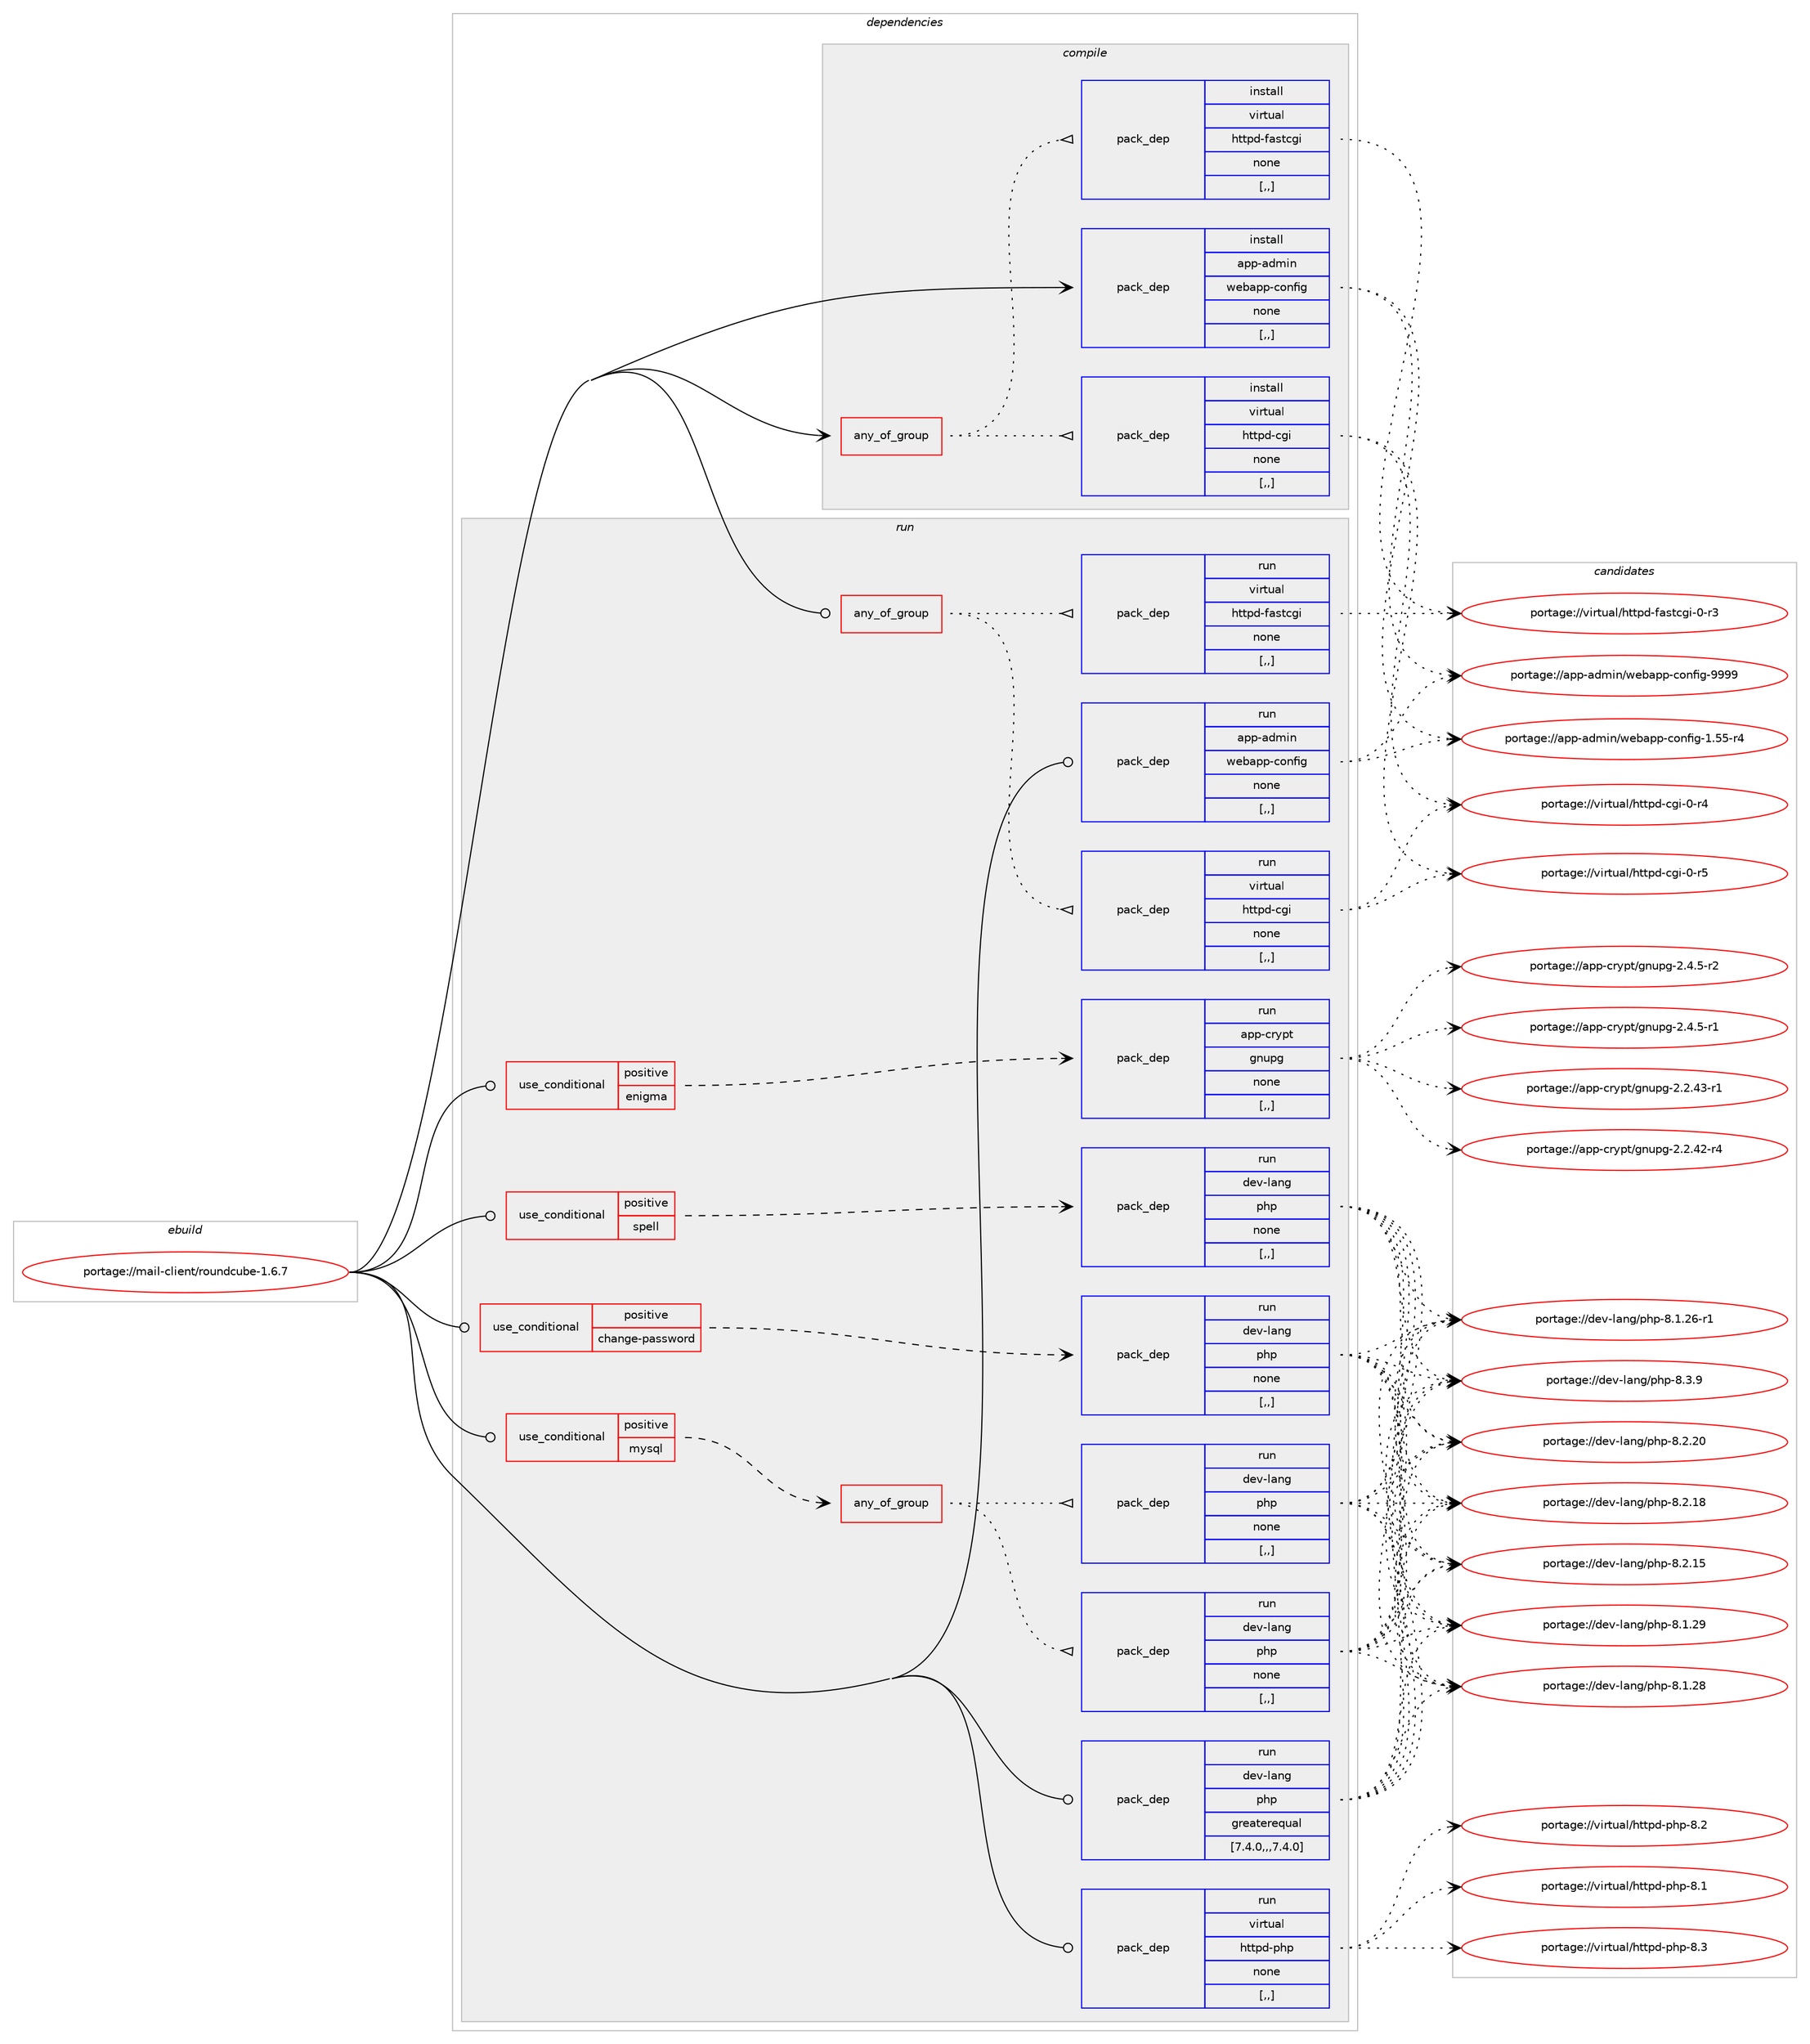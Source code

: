 digraph prolog {

# *************
# Graph options
# *************

newrank=true;
concentrate=true;
compound=true;
graph [rankdir=LR,fontname=Helvetica,fontsize=10,ranksep=1.5];#, ranksep=2.5, nodesep=0.2];
edge  [arrowhead=vee];
node  [fontname=Helvetica,fontsize=10];

# **********
# The ebuild
# **********

subgraph cluster_leftcol {
color=gray;
label=<<i>ebuild</i>>;
id [label="portage://mail-client/roundcube-1.6.7", color=red, width=4, href="../mail-client/roundcube-1.6.7.svg"];
}

# ****************
# The dependencies
# ****************

subgraph cluster_midcol {
color=gray;
label=<<i>dependencies</i>>;
subgraph cluster_compile {
fillcolor="#eeeeee";
style=filled;
label=<<i>compile</i>>;
subgraph any2091 {
dependency277788 [label=<<TABLE BORDER="0" CELLBORDER="1" CELLSPACING="0" CELLPADDING="4"><TR><TD CELLPADDING="10">any_of_group</TD></TR></TABLE>>, shape=none, color=red];subgraph pack205646 {
dependency277789 [label=<<TABLE BORDER="0" CELLBORDER="1" CELLSPACING="0" CELLPADDING="4" WIDTH="220"><TR><TD ROWSPAN="6" CELLPADDING="30">pack_dep</TD></TR><TR><TD WIDTH="110">install</TD></TR><TR><TD>virtual</TD></TR><TR><TD>httpd-cgi</TD></TR><TR><TD>none</TD></TR><TR><TD>[,,]</TD></TR></TABLE>>, shape=none, color=blue];
}
dependency277788:e -> dependency277789:w [weight=20,style="dotted",arrowhead="oinv"];
subgraph pack205647 {
dependency277790 [label=<<TABLE BORDER="0" CELLBORDER="1" CELLSPACING="0" CELLPADDING="4" WIDTH="220"><TR><TD ROWSPAN="6" CELLPADDING="30">pack_dep</TD></TR><TR><TD WIDTH="110">install</TD></TR><TR><TD>virtual</TD></TR><TR><TD>httpd-fastcgi</TD></TR><TR><TD>none</TD></TR><TR><TD>[,,]</TD></TR></TABLE>>, shape=none, color=blue];
}
dependency277788:e -> dependency277790:w [weight=20,style="dotted",arrowhead="oinv"];
}
id:e -> dependency277788:w [weight=20,style="solid",arrowhead="vee"];
subgraph pack205648 {
dependency277791 [label=<<TABLE BORDER="0" CELLBORDER="1" CELLSPACING="0" CELLPADDING="4" WIDTH="220"><TR><TD ROWSPAN="6" CELLPADDING="30">pack_dep</TD></TR><TR><TD WIDTH="110">install</TD></TR><TR><TD>app-admin</TD></TR><TR><TD>webapp-config</TD></TR><TR><TD>none</TD></TR><TR><TD>[,,]</TD></TR></TABLE>>, shape=none, color=blue];
}
id:e -> dependency277791:w [weight=20,style="solid",arrowhead="vee"];
}
subgraph cluster_compileandrun {
fillcolor="#eeeeee";
style=filled;
label=<<i>compile and run</i>>;
}
subgraph cluster_run {
fillcolor="#eeeeee";
style=filled;
label=<<i>run</i>>;
subgraph any2092 {
dependency277792 [label=<<TABLE BORDER="0" CELLBORDER="1" CELLSPACING="0" CELLPADDING="4"><TR><TD CELLPADDING="10">any_of_group</TD></TR></TABLE>>, shape=none, color=red];subgraph pack205649 {
dependency277793 [label=<<TABLE BORDER="0" CELLBORDER="1" CELLSPACING="0" CELLPADDING="4" WIDTH="220"><TR><TD ROWSPAN="6" CELLPADDING="30">pack_dep</TD></TR><TR><TD WIDTH="110">run</TD></TR><TR><TD>virtual</TD></TR><TR><TD>httpd-cgi</TD></TR><TR><TD>none</TD></TR><TR><TD>[,,]</TD></TR></TABLE>>, shape=none, color=blue];
}
dependency277792:e -> dependency277793:w [weight=20,style="dotted",arrowhead="oinv"];
subgraph pack205650 {
dependency277794 [label=<<TABLE BORDER="0" CELLBORDER="1" CELLSPACING="0" CELLPADDING="4" WIDTH="220"><TR><TD ROWSPAN="6" CELLPADDING="30">pack_dep</TD></TR><TR><TD WIDTH="110">run</TD></TR><TR><TD>virtual</TD></TR><TR><TD>httpd-fastcgi</TD></TR><TR><TD>none</TD></TR><TR><TD>[,,]</TD></TR></TABLE>>, shape=none, color=blue];
}
dependency277792:e -> dependency277794:w [weight=20,style="dotted",arrowhead="oinv"];
}
id:e -> dependency277792:w [weight=20,style="solid",arrowhead="odot"];
subgraph cond69890 {
dependency277795 [label=<<TABLE BORDER="0" CELLBORDER="1" CELLSPACING="0" CELLPADDING="4"><TR><TD ROWSPAN="3" CELLPADDING="10">use_conditional</TD></TR><TR><TD>positive</TD></TR><TR><TD>change-password</TD></TR></TABLE>>, shape=none, color=red];
subgraph pack205651 {
dependency277796 [label=<<TABLE BORDER="0" CELLBORDER="1" CELLSPACING="0" CELLPADDING="4" WIDTH="220"><TR><TD ROWSPAN="6" CELLPADDING="30">pack_dep</TD></TR><TR><TD WIDTH="110">run</TD></TR><TR><TD>dev-lang</TD></TR><TR><TD>php</TD></TR><TR><TD>none</TD></TR><TR><TD>[,,]</TD></TR></TABLE>>, shape=none, color=blue];
}
dependency277795:e -> dependency277796:w [weight=20,style="dashed",arrowhead="vee"];
}
id:e -> dependency277795:w [weight=20,style="solid",arrowhead="odot"];
subgraph cond69891 {
dependency277797 [label=<<TABLE BORDER="0" CELLBORDER="1" CELLSPACING="0" CELLPADDING="4"><TR><TD ROWSPAN="3" CELLPADDING="10">use_conditional</TD></TR><TR><TD>positive</TD></TR><TR><TD>enigma</TD></TR></TABLE>>, shape=none, color=red];
subgraph pack205652 {
dependency277798 [label=<<TABLE BORDER="0" CELLBORDER="1" CELLSPACING="0" CELLPADDING="4" WIDTH="220"><TR><TD ROWSPAN="6" CELLPADDING="30">pack_dep</TD></TR><TR><TD WIDTH="110">run</TD></TR><TR><TD>app-crypt</TD></TR><TR><TD>gnupg</TD></TR><TR><TD>none</TD></TR><TR><TD>[,,]</TD></TR></TABLE>>, shape=none, color=blue];
}
dependency277797:e -> dependency277798:w [weight=20,style="dashed",arrowhead="vee"];
}
id:e -> dependency277797:w [weight=20,style="solid",arrowhead="odot"];
subgraph cond69892 {
dependency277799 [label=<<TABLE BORDER="0" CELLBORDER="1" CELLSPACING="0" CELLPADDING="4"><TR><TD ROWSPAN="3" CELLPADDING="10">use_conditional</TD></TR><TR><TD>positive</TD></TR><TR><TD>mysql</TD></TR></TABLE>>, shape=none, color=red];
subgraph any2093 {
dependency277800 [label=<<TABLE BORDER="0" CELLBORDER="1" CELLSPACING="0" CELLPADDING="4"><TR><TD CELLPADDING="10">any_of_group</TD></TR></TABLE>>, shape=none, color=red];subgraph pack205653 {
dependency277801 [label=<<TABLE BORDER="0" CELLBORDER="1" CELLSPACING="0" CELLPADDING="4" WIDTH="220"><TR><TD ROWSPAN="6" CELLPADDING="30">pack_dep</TD></TR><TR><TD WIDTH="110">run</TD></TR><TR><TD>dev-lang</TD></TR><TR><TD>php</TD></TR><TR><TD>none</TD></TR><TR><TD>[,,]</TD></TR></TABLE>>, shape=none, color=blue];
}
dependency277800:e -> dependency277801:w [weight=20,style="dotted",arrowhead="oinv"];
subgraph pack205654 {
dependency277802 [label=<<TABLE BORDER="0" CELLBORDER="1" CELLSPACING="0" CELLPADDING="4" WIDTH="220"><TR><TD ROWSPAN="6" CELLPADDING="30">pack_dep</TD></TR><TR><TD WIDTH="110">run</TD></TR><TR><TD>dev-lang</TD></TR><TR><TD>php</TD></TR><TR><TD>none</TD></TR><TR><TD>[,,]</TD></TR></TABLE>>, shape=none, color=blue];
}
dependency277800:e -> dependency277802:w [weight=20,style="dotted",arrowhead="oinv"];
}
dependency277799:e -> dependency277800:w [weight=20,style="dashed",arrowhead="vee"];
}
id:e -> dependency277799:w [weight=20,style="solid",arrowhead="odot"];
subgraph cond69893 {
dependency277803 [label=<<TABLE BORDER="0" CELLBORDER="1" CELLSPACING="0" CELLPADDING="4"><TR><TD ROWSPAN="3" CELLPADDING="10">use_conditional</TD></TR><TR><TD>positive</TD></TR><TR><TD>spell</TD></TR></TABLE>>, shape=none, color=red];
subgraph pack205655 {
dependency277804 [label=<<TABLE BORDER="0" CELLBORDER="1" CELLSPACING="0" CELLPADDING="4" WIDTH="220"><TR><TD ROWSPAN="6" CELLPADDING="30">pack_dep</TD></TR><TR><TD WIDTH="110">run</TD></TR><TR><TD>dev-lang</TD></TR><TR><TD>php</TD></TR><TR><TD>none</TD></TR><TR><TD>[,,]</TD></TR></TABLE>>, shape=none, color=blue];
}
dependency277803:e -> dependency277804:w [weight=20,style="dashed",arrowhead="vee"];
}
id:e -> dependency277803:w [weight=20,style="solid",arrowhead="odot"];
subgraph pack205656 {
dependency277805 [label=<<TABLE BORDER="0" CELLBORDER="1" CELLSPACING="0" CELLPADDING="4" WIDTH="220"><TR><TD ROWSPAN="6" CELLPADDING="30">pack_dep</TD></TR><TR><TD WIDTH="110">run</TD></TR><TR><TD>app-admin</TD></TR><TR><TD>webapp-config</TD></TR><TR><TD>none</TD></TR><TR><TD>[,,]</TD></TR></TABLE>>, shape=none, color=blue];
}
id:e -> dependency277805:w [weight=20,style="solid",arrowhead="odot"];
subgraph pack205657 {
dependency277806 [label=<<TABLE BORDER="0" CELLBORDER="1" CELLSPACING="0" CELLPADDING="4" WIDTH="220"><TR><TD ROWSPAN="6" CELLPADDING="30">pack_dep</TD></TR><TR><TD WIDTH="110">run</TD></TR><TR><TD>dev-lang</TD></TR><TR><TD>php</TD></TR><TR><TD>greaterequal</TD></TR><TR><TD>[7.4.0,,,7.4.0]</TD></TR></TABLE>>, shape=none, color=blue];
}
id:e -> dependency277806:w [weight=20,style="solid",arrowhead="odot"];
subgraph pack205658 {
dependency277807 [label=<<TABLE BORDER="0" CELLBORDER="1" CELLSPACING="0" CELLPADDING="4" WIDTH="220"><TR><TD ROWSPAN="6" CELLPADDING="30">pack_dep</TD></TR><TR><TD WIDTH="110">run</TD></TR><TR><TD>virtual</TD></TR><TR><TD>httpd-php</TD></TR><TR><TD>none</TD></TR><TR><TD>[,,]</TD></TR></TABLE>>, shape=none, color=blue];
}
id:e -> dependency277807:w [weight=20,style="solid",arrowhead="odot"];
}
}

# **************
# The candidates
# **************

subgraph cluster_choices {
rank=same;
color=gray;
label=<<i>candidates</i>>;

subgraph choice205646 {
color=black;
nodesep=1;
choice1181051141161179710847104116116112100459910310545484511453 [label="portage://virtual/httpd-cgi-0-r5", color=red, width=4,href="../virtual/httpd-cgi-0-r5.svg"];
choice1181051141161179710847104116116112100459910310545484511452 [label="portage://virtual/httpd-cgi-0-r4", color=red, width=4,href="../virtual/httpd-cgi-0-r4.svg"];
dependency277789:e -> choice1181051141161179710847104116116112100459910310545484511453:w [style=dotted,weight="100"];
dependency277789:e -> choice1181051141161179710847104116116112100459910310545484511452:w [style=dotted,weight="100"];
}
subgraph choice205647 {
color=black;
nodesep=1;
choice118105114116117971084710411611611210045102971151169910310545484511451 [label="portage://virtual/httpd-fastcgi-0-r3", color=red, width=4,href="../virtual/httpd-fastcgi-0-r3.svg"];
dependency277790:e -> choice118105114116117971084710411611611210045102971151169910310545484511451:w [style=dotted,weight="100"];
}
subgraph choice205648 {
color=black;
nodesep=1;
choice97112112459710010910511047119101989711211245991111101021051034557575757 [label="portage://app-admin/webapp-config-9999", color=red, width=4,href="../app-admin/webapp-config-9999.svg"];
choice971121124597100109105110471191019897112112459911111010210510345494653534511452 [label="portage://app-admin/webapp-config-1.55-r4", color=red, width=4,href="../app-admin/webapp-config-1.55-r4.svg"];
dependency277791:e -> choice97112112459710010910511047119101989711211245991111101021051034557575757:w [style=dotted,weight="100"];
dependency277791:e -> choice971121124597100109105110471191019897112112459911111010210510345494653534511452:w [style=dotted,weight="100"];
}
subgraph choice205649 {
color=black;
nodesep=1;
choice1181051141161179710847104116116112100459910310545484511453 [label="portage://virtual/httpd-cgi-0-r5", color=red, width=4,href="../virtual/httpd-cgi-0-r5.svg"];
choice1181051141161179710847104116116112100459910310545484511452 [label="portage://virtual/httpd-cgi-0-r4", color=red, width=4,href="../virtual/httpd-cgi-0-r4.svg"];
dependency277793:e -> choice1181051141161179710847104116116112100459910310545484511453:w [style=dotted,weight="100"];
dependency277793:e -> choice1181051141161179710847104116116112100459910310545484511452:w [style=dotted,weight="100"];
}
subgraph choice205650 {
color=black;
nodesep=1;
choice118105114116117971084710411611611210045102971151169910310545484511451 [label="portage://virtual/httpd-fastcgi-0-r3", color=red, width=4,href="../virtual/httpd-fastcgi-0-r3.svg"];
dependency277794:e -> choice118105114116117971084710411611611210045102971151169910310545484511451:w [style=dotted,weight="100"];
}
subgraph choice205651 {
color=black;
nodesep=1;
choice100101118451089711010347112104112455646514657 [label="portage://dev-lang/php-8.3.9", color=red, width=4,href="../dev-lang/php-8.3.9.svg"];
choice10010111845108971101034711210411245564650465048 [label="portage://dev-lang/php-8.2.20", color=red, width=4,href="../dev-lang/php-8.2.20.svg"];
choice10010111845108971101034711210411245564650464956 [label="portage://dev-lang/php-8.2.18", color=red, width=4,href="../dev-lang/php-8.2.18.svg"];
choice10010111845108971101034711210411245564650464953 [label="portage://dev-lang/php-8.2.15", color=red, width=4,href="../dev-lang/php-8.2.15.svg"];
choice10010111845108971101034711210411245564649465057 [label="portage://dev-lang/php-8.1.29", color=red, width=4,href="../dev-lang/php-8.1.29.svg"];
choice10010111845108971101034711210411245564649465056 [label="portage://dev-lang/php-8.1.28", color=red, width=4,href="../dev-lang/php-8.1.28.svg"];
choice100101118451089711010347112104112455646494650544511449 [label="portage://dev-lang/php-8.1.26-r1", color=red, width=4,href="../dev-lang/php-8.1.26-r1.svg"];
dependency277796:e -> choice100101118451089711010347112104112455646514657:w [style=dotted,weight="100"];
dependency277796:e -> choice10010111845108971101034711210411245564650465048:w [style=dotted,weight="100"];
dependency277796:e -> choice10010111845108971101034711210411245564650464956:w [style=dotted,weight="100"];
dependency277796:e -> choice10010111845108971101034711210411245564650464953:w [style=dotted,weight="100"];
dependency277796:e -> choice10010111845108971101034711210411245564649465057:w [style=dotted,weight="100"];
dependency277796:e -> choice10010111845108971101034711210411245564649465056:w [style=dotted,weight="100"];
dependency277796:e -> choice100101118451089711010347112104112455646494650544511449:w [style=dotted,weight="100"];
}
subgraph choice205652 {
color=black;
nodesep=1;
choice971121124599114121112116471031101171121034550465246534511450 [label="portage://app-crypt/gnupg-2.4.5-r2", color=red, width=4,href="../app-crypt/gnupg-2.4.5-r2.svg"];
choice971121124599114121112116471031101171121034550465246534511449 [label="portage://app-crypt/gnupg-2.4.5-r1", color=red, width=4,href="../app-crypt/gnupg-2.4.5-r1.svg"];
choice97112112459911412111211647103110117112103455046504652514511449 [label="portage://app-crypt/gnupg-2.2.43-r1", color=red, width=4,href="../app-crypt/gnupg-2.2.43-r1.svg"];
choice97112112459911412111211647103110117112103455046504652504511452 [label="portage://app-crypt/gnupg-2.2.42-r4", color=red, width=4,href="../app-crypt/gnupg-2.2.42-r4.svg"];
dependency277798:e -> choice971121124599114121112116471031101171121034550465246534511450:w [style=dotted,weight="100"];
dependency277798:e -> choice971121124599114121112116471031101171121034550465246534511449:w [style=dotted,weight="100"];
dependency277798:e -> choice97112112459911412111211647103110117112103455046504652514511449:w [style=dotted,weight="100"];
dependency277798:e -> choice97112112459911412111211647103110117112103455046504652504511452:w [style=dotted,weight="100"];
}
subgraph choice205653 {
color=black;
nodesep=1;
choice100101118451089711010347112104112455646514657 [label="portage://dev-lang/php-8.3.9", color=red, width=4,href="../dev-lang/php-8.3.9.svg"];
choice10010111845108971101034711210411245564650465048 [label="portage://dev-lang/php-8.2.20", color=red, width=4,href="../dev-lang/php-8.2.20.svg"];
choice10010111845108971101034711210411245564650464956 [label="portage://dev-lang/php-8.2.18", color=red, width=4,href="../dev-lang/php-8.2.18.svg"];
choice10010111845108971101034711210411245564650464953 [label="portage://dev-lang/php-8.2.15", color=red, width=4,href="../dev-lang/php-8.2.15.svg"];
choice10010111845108971101034711210411245564649465057 [label="portage://dev-lang/php-8.1.29", color=red, width=4,href="../dev-lang/php-8.1.29.svg"];
choice10010111845108971101034711210411245564649465056 [label="portage://dev-lang/php-8.1.28", color=red, width=4,href="../dev-lang/php-8.1.28.svg"];
choice100101118451089711010347112104112455646494650544511449 [label="portage://dev-lang/php-8.1.26-r1", color=red, width=4,href="../dev-lang/php-8.1.26-r1.svg"];
dependency277801:e -> choice100101118451089711010347112104112455646514657:w [style=dotted,weight="100"];
dependency277801:e -> choice10010111845108971101034711210411245564650465048:w [style=dotted,weight="100"];
dependency277801:e -> choice10010111845108971101034711210411245564650464956:w [style=dotted,weight="100"];
dependency277801:e -> choice10010111845108971101034711210411245564650464953:w [style=dotted,weight="100"];
dependency277801:e -> choice10010111845108971101034711210411245564649465057:w [style=dotted,weight="100"];
dependency277801:e -> choice10010111845108971101034711210411245564649465056:w [style=dotted,weight="100"];
dependency277801:e -> choice100101118451089711010347112104112455646494650544511449:w [style=dotted,weight="100"];
}
subgraph choice205654 {
color=black;
nodesep=1;
choice100101118451089711010347112104112455646514657 [label="portage://dev-lang/php-8.3.9", color=red, width=4,href="../dev-lang/php-8.3.9.svg"];
choice10010111845108971101034711210411245564650465048 [label="portage://dev-lang/php-8.2.20", color=red, width=4,href="../dev-lang/php-8.2.20.svg"];
choice10010111845108971101034711210411245564650464956 [label="portage://dev-lang/php-8.2.18", color=red, width=4,href="../dev-lang/php-8.2.18.svg"];
choice10010111845108971101034711210411245564650464953 [label="portage://dev-lang/php-8.2.15", color=red, width=4,href="../dev-lang/php-8.2.15.svg"];
choice10010111845108971101034711210411245564649465057 [label="portage://dev-lang/php-8.1.29", color=red, width=4,href="../dev-lang/php-8.1.29.svg"];
choice10010111845108971101034711210411245564649465056 [label="portage://dev-lang/php-8.1.28", color=red, width=4,href="../dev-lang/php-8.1.28.svg"];
choice100101118451089711010347112104112455646494650544511449 [label="portage://dev-lang/php-8.1.26-r1", color=red, width=4,href="../dev-lang/php-8.1.26-r1.svg"];
dependency277802:e -> choice100101118451089711010347112104112455646514657:w [style=dotted,weight="100"];
dependency277802:e -> choice10010111845108971101034711210411245564650465048:w [style=dotted,weight="100"];
dependency277802:e -> choice10010111845108971101034711210411245564650464956:w [style=dotted,weight="100"];
dependency277802:e -> choice10010111845108971101034711210411245564650464953:w [style=dotted,weight="100"];
dependency277802:e -> choice10010111845108971101034711210411245564649465057:w [style=dotted,weight="100"];
dependency277802:e -> choice10010111845108971101034711210411245564649465056:w [style=dotted,weight="100"];
dependency277802:e -> choice100101118451089711010347112104112455646494650544511449:w [style=dotted,weight="100"];
}
subgraph choice205655 {
color=black;
nodesep=1;
choice100101118451089711010347112104112455646514657 [label="portage://dev-lang/php-8.3.9", color=red, width=4,href="../dev-lang/php-8.3.9.svg"];
choice10010111845108971101034711210411245564650465048 [label="portage://dev-lang/php-8.2.20", color=red, width=4,href="../dev-lang/php-8.2.20.svg"];
choice10010111845108971101034711210411245564650464956 [label="portage://dev-lang/php-8.2.18", color=red, width=4,href="../dev-lang/php-8.2.18.svg"];
choice10010111845108971101034711210411245564650464953 [label="portage://dev-lang/php-8.2.15", color=red, width=4,href="../dev-lang/php-8.2.15.svg"];
choice10010111845108971101034711210411245564649465057 [label="portage://dev-lang/php-8.1.29", color=red, width=4,href="../dev-lang/php-8.1.29.svg"];
choice10010111845108971101034711210411245564649465056 [label="portage://dev-lang/php-8.1.28", color=red, width=4,href="../dev-lang/php-8.1.28.svg"];
choice100101118451089711010347112104112455646494650544511449 [label="portage://dev-lang/php-8.1.26-r1", color=red, width=4,href="../dev-lang/php-8.1.26-r1.svg"];
dependency277804:e -> choice100101118451089711010347112104112455646514657:w [style=dotted,weight="100"];
dependency277804:e -> choice10010111845108971101034711210411245564650465048:w [style=dotted,weight="100"];
dependency277804:e -> choice10010111845108971101034711210411245564650464956:w [style=dotted,weight="100"];
dependency277804:e -> choice10010111845108971101034711210411245564650464953:w [style=dotted,weight="100"];
dependency277804:e -> choice10010111845108971101034711210411245564649465057:w [style=dotted,weight="100"];
dependency277804:e -> choice10010111845108971101034711210411245564649465056:w [style=dotted,weight="100"];
dependency277804:e -> choice100101118451089711010347112104112455646494650544511449:w [style=dotted,weight="100"];
}
subgraph choice205656 {
color=black;
nodesep=1;
choice97112112459710010910511047119101989711211245991111101021051034557575757 [label="portage://app-admin/webapp-config-9999", color=red, width=4,href="../app-admin/webapp-config-9999.svg"];
choice971121124597100109105110471191019897112112459911111010210510345494653534511452 [label="portage://app-admin/webapp-config-1.55-r4", color=red, width=4,href="../app-admin/webapp-config-1.55-r4.svg"];
dependency277805:e -> choice97112112459710010910511047119101989711211245991111101021051034557575757:w [style=dotted,weight="100"];
dependency277805:e -> choice971121124597100109105110471191019897112112459911111010210510345494653534511452:w [style=dotted,weight="100"];
}
subgraph choice205657 {
color=black;
nodesep=1;
choice100101118451089711010347112104112455646514657 [label="portage://dev-lang/php-8.3.9", color=red, width=4,href="../dev-lang/php-8.3.9.svg"];
choice10010111845108971101034711210411245564650465048 [label="portage://dev-lang/php-8.2.20", color=red, width=4,href="../dev-lang/php-8.2.20.svg"];
choice10010111845108971101034711210411245564650464956 [label="portage://dev-lang/php-8.2.18", color=red, width=4,href="../dev-lang/php-8.2.18.svg"];
choice10010111845108971101034711210411245564650464953 [label="portage://dev-lang/php-8.2.15", color=red, width=4,href="../dev-lang/php-8.2.15.svg"];
choice10010111845108971101034711210411245564649465057 [label="portage://dev-lang/php-8.1.29", color=red, width=4,href="../dev-lang/php-8.1.29.svg"];
choice10010111845108971101034711210411245564649465056 [label="portage://dev-lang/php-8.1.28", color=red, width=4,href="../dev-lang/php-8.1.28.svg"];
choice100101118451089711010347112104112455646494650544511449 [label="portage://dev-lang/php-8.1.26-r1", color=red, width=4,href="../dev-lang/php-8.1.26-r1.svg"];
dependency277806:e -> choice100101118451089711010347112104112455646514657:w [style=dotted,weight="100"];
dependency277806:e -> choice10010111845108971101034711210411245564650465048:w [style=dotted,weight="100"];
dependency277806:e -> choice10010111845108971101034711210411245564650464956:w [style=dotted,weight="100"];
dependency277806:e -> choice10010111845108971101034711210411245564650464953:w [style=dotted,weight="100"];
dependency277806:e -> choice10010111845108971101034711210411245564649465057:w [style=dotted,weight="100"];
dependency277806:e -> choice10010111845108971101034711210411245564649465056:w [style=dotted,weight="100"];
dependency277806:e -> choice100101118451089711010347112104112455646494650544511449:w [style=dotted,weight="100"];
}
subgraph choice205658 {
color=black;
nodesep=1;
choice11810511411611797108471041161161121004511210411245564651 [label="portage://virtual/httpd-php-8.3", color=red, width=4,href="../virtual/httpd-php-8.3.svg"];
choice11810511411611797108471041161161121004511210411245564650 [label="portage://virtual/httpd-php-8.2", color=red, width=4,href="../virtual/httpd-php-8.2.svg"];
choice11810511411611797108471041161161121004511210411245564649 [label="portage://virtual/httpd-php-8.1", color=red, width=4,href="../virtual/httpd-php-8.1.svg"];
dependency277807:e -> choice11810511411611797108471041161161121004511210411245564651:w [style=dotted,weight="100"];
dependency277807:e -> choice11810511411611797108471041161161121004511210411245564650:w [style=dotted,weight="100"];
dependency277807:e -> choice11810511411611797108471041161161121004511210411245564649:w [style=dotted,weight="100"];
}
}

}

